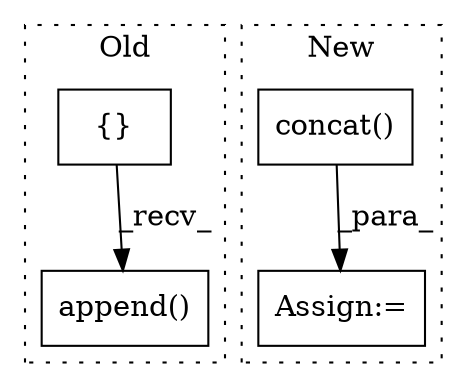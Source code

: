 digraph G {
subgraph cluster0 {
1 [label="append()" a="75" s="2387,2401" l="12,1" shape="box"];
4 [label="{}" a="59" s="2071,2071" l="2,1" shape="box"];
label = "Old";
style="dotted";
}
subgraph cluster1 {
2 [label="concat()" a="75" s="3035,3068" l="10,1" shape="box"];
3 [label="Assign:=" a="68" s="3032" l="3" shape="box"];
label = "New";
style="dotted";
}
2 -> 3 [label="_para_"];
4 -> 1 [label="_recv_"];
}